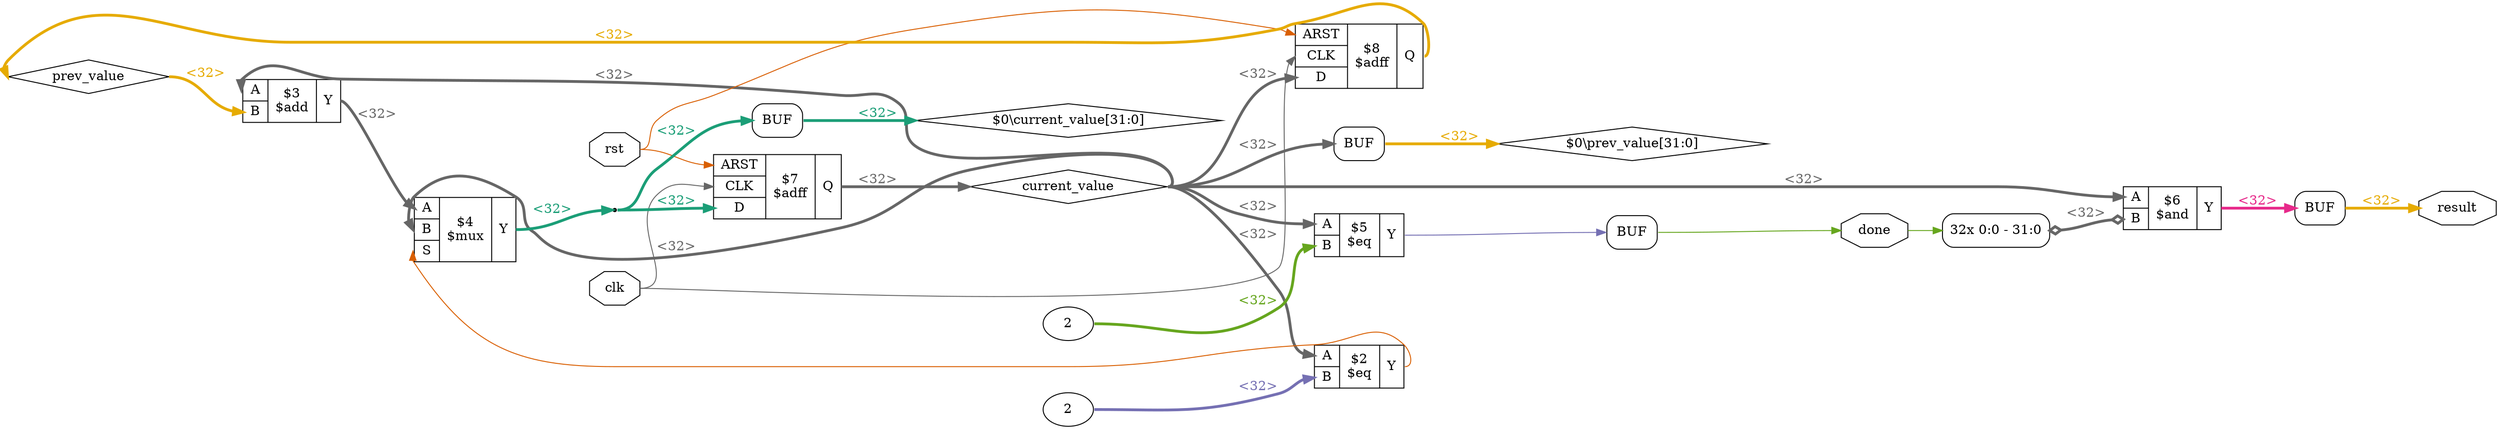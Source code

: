 digraph "fibonacci" {
rankdir="LR";
remincross=true;
n8 [ shape=diamond, label="prev_value", color="black", fontcolor="black" ];
n9 [ shape=diamond, label="current_value", color="black", fontcolor="black" ];
n10 [ shape=octagon, label="result", color="black", fontcolor="black" ];
n11 [ shape=octagon, label="done", color="black", fontcolor="black" ];
n12 [ shape=octagon, label="rst", color="black", fontcolor="black" ];
n13 [ shape=octagon, label="clk", color="black", fontcolor="black" ];
c18 [ shape=record, label="{{<p14> ARST|<p15> CLK|<p16> D}|$8\n$adff|{<p17> Q}}" ];
c19 [ shape=record, label="{{<p14> ARST|<p15> CLK|<p16> D}|$7\n$adff|{<p17> Q}}" ];
c23 [ shape=record, label="{{<p20> A|<p21> B}|$6\n$and|{<p22> Y}}" ];
x0 [ shape=record, style=rounded, label="<s31> 32x 0:0 - 31:0 " ];
x0:e -> c23:p21:w [arrowhead=odiamond, arrowtail=odiamond, dir=both, colorscheme="dark28", color="8", fontcolor="8", style="setlinewidth(3)", label="<32>"];
v1 [ label="2" ];
c24 [ shape=record, label="{{<p20> A|<p21> B}|$5\n$eq|{<p22> Y}}" ];
c26 [ shape=record, label="{{<p20> A|<p21> B|<p25> S}|$4\n$mux|{<p22> Y}}" ];
c27 [ shape=record, label="{{<p20> A|<p21> B}|$3\n$add|{<p22> Y}}" ];
v2 [ label="2" ];
c28 [ shape=record, label="{{<p20> A|<p21> B}|$2\n$eq|{<p22> Y}}" ];
x3 [shape=box, style=rounded, label="BUF"];
x4 [shape=box, style=rounded, label="BUF"];
x5 [shape=box, style=rounded, label="BUF"];
x6 [shape=box, style=rounded, label="BUF"];
c23:p22:e -> x4:w:w [colorscheme="dark28", color="4", fontcolor="4", style="setlinewidth(3)", label="<32>"];
x4:e:e -> n10:w [colorscheme="dark28", color="6", fontcolor="6", style="setlinewidth(3)", label="<32>"];
x3:e:e -> n11:w [colorscheme="dark28", color="5", fontcolor="5", label=""];
n11:e -> x0:s31:w [colorscheme="dark28", color="5", fontcolor="5", label=""];
n12:e -> c18:p14:w [colorscheme="dark28", color="2", fontcolor="2", label=""];
n12:e -> c19:p14:w [colorscheme="dark28", color="2", fontcolor="2", label=""];
n13:e -> c18:p15:w [colorscheme="dark28", color="8", fontcolor="8", label=""];
n13:e -> c19:p15:w [colorscheme="dark28", color="8", fontcolor="8", label=""];
c24:p22:e -> x3:w:w [colorscheme="dark28", color="3", fontcolor="3", label=""];
n3 [ shape=point ];
c26:p22:e -> n3:w [colorscheme="dark28", color="1", fontcolor="1", style="setlinewidth(3)", label="<32>"];
n3:e -> c19:p16:w [colorscheme="dark28", color="1", fontcolor="1", style="setlinewidth(3)", label="<32>"];
n3:e -> x5:w:w [colorscheme="dark28", color="1", fontcolor="1", style="setlinewidth(3)", label="<32>"];
c27:p22:e -> c26:p20:w [colorscheme="dark28", color="8", fontcolor="8", style="setlinewidth(3)", label="<32>"];
c28:p22:e -> c26:p25:w [colorscheme="dark28", color="2", fontcolor="2", label=""];
n6 [ shape=diamond, label="$0\\prev_value[31:0]" ];
x6:e:e -> n6:w [colorscheme="dark28", color="6", fontcolor="6", style="setlinewidth(3)", label="<32>"];
n7 [ shape=diamond, label="$0\\current_value[31:0]" ];
x5:e:e -> n7:w [colorscheme="dark28", color="1", fontcolor="1", style="setlinewidth(3)", label="<32>"];
c18:p17:e -> n8:w [colorscheme="dark28", color="6", fontcolor="6", style="setlinewidth(3)", label="<32>"];
n8:e -> c27:p21:w [colorscheme="dark28", color="6", fontcolor="6", style="setlinewidth(3)", label="<32>"];
c19:p17:e -> n9:w [colorscheme="dark28", color="8", fontcolor="8", style="setlinewidth(3)", label="<32>"];
n9:e -> c18:p16:w [colorscheme="dark28", color="8", fontcolor="8", style="setlinewidth(3)", label="<32>"];
n9:e -> c23:p20:w [colorscheme="dark28", color="8", fontcolor="8", style="setlinewidth(3)", label="<32>"];
n9:e -> c24:p20:w [colorscheme="dark28", color="8", fontcolor="8", style="setlinewidth(3)", label="<32>"];
n9:e -> c26:p21:w [colorscheme="dark28", color="8", fontcolor="8", style="setlinewidth(3)", label="<32>"];
n9:e -> c27:p20:w [colorscheme="dark28", color="8", fontcolor="8", style="setlinewidth(3)", label="<32>"];
n9:e -> c28:p20:w [colorscheme="dark28", color="8", fontcolor="8", style="setlinewidth(3)", label="<32>"];
n9:e -> x6:w:w [colorscheme="dark28", color="8", fontcolor="8", style="setlinewidth(3)", label="<32>"];
v1:e -> c24:p21:w [colorscheme="dark28", color="5", fontcolor="5", style="setlinewidth(3)", label="<32>"];
v2:e -> c28:p21:w [colorscheme="dark28", color="3", fontcolor="3", style="setlinewidth(3)", label="<32>"];
}
